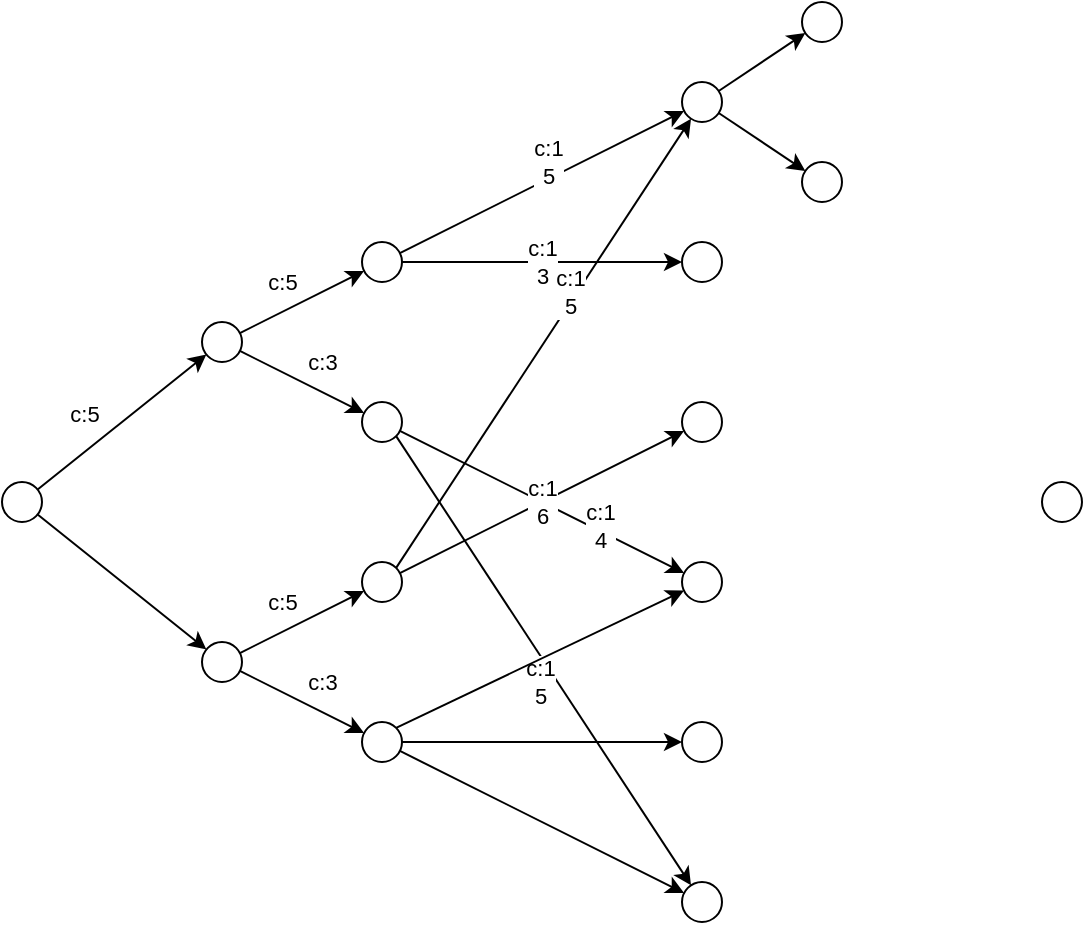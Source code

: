 <mxfile version="20.0.1"><diagram id="JKBXLcar_UTtRfyg1XD9" name="Page-1"><mxGraphModel dx="532" dy="245" grid="1" gridSize="10" guides="1" tooltips="1" connect="1" arrows="1" fold="1" page="1" pageScale="1" pageWidth="827" pageHeight="1169" math="0" shadow="0"><root><mxCell id="0"/><mxCell id="1" parent="0"/><mxCell id="s8j9Shh-c2BjD2cM_9WA-4" value="c:5" style="rounded=0;orthogonalLoop=1;jettySize=auto;html=1;" edge="1" parent="1" source="s8j9Shh-c2BjD2cM_9WA-1" target="s8j9Shh-c2BjD2cM_9WA-2"><mxGeometry x="-0.234" y="15" relative="1" as="geometry"><mxPoint as="offset"/></mxGeometry></mxCell><mxCell id="s8j9Shh-c2BjD2cM_9WA-33" style="edgeStyle=none;rounded=0;orthogonalLoop=1;jettySize=auto;html=1;" edge="1" parent="1" source="s8j9Shh-c2BjD2cM_9WA-1" target="s8j9Shh-c2BjD2cM_9WA-30"><mxGeometry relative="1" as="geometry"/></mxCell><mxCell id="s8j9Shh-c2BjD2cM_9WA-1" value="" style="ellipse;whiteSpace=wrap;html=1;aspect=fixed;" vertex="1" parent="1"><mxGeometry x="190" y="410" width="20" height="20" as="geometry"/></mxCell><mxCell id="s8j9Shh-c2BjD2cM_9WA-7" value="c:5" style="edgeStyle=none;rounded=0;orthogonalLoop=1;jettySize=auto;html=1;" edge="1" parent="1" source="s8j9Shh-c2BjD2cM_9WA-2" target="s8j9Shh-c2BjD2cM_9WA-5"><mxGeometry x="-0.129" y="13" relative="1" as="geometry"><mxPoint as="offset"/></mxGeometry></mxCell><mxCell id="s8j9Shh-c2BjD2cM_9WA-8" value="c:3" style="edgeStyle=none;rounded=0;orthogonalLoop=1;jettySize=auto;html=1;" edge="1" parent="1" source="s8j9Shh-c2BjD2cM_9WA-2" target="s8j9Shh-c2BjD2cM_9WA-6"><mxGeometry x="0.129" y="13" relative="1" as="geometry"><mxPoint as="offset"/></mxGeometry></mxCell><mxCell id="s8j9Shh-c2BjD2cM_9WA-2" value="" style="ellipse;whiteSpace=wrap;html=1;aspect=fixed;" vertex="1" parent="1"><mxGeometry x="290" y="330" width="20" height="20" as="geometry"/></mxCell><mxCell id="s8j9Shh-c2BjD2cM_9WA-14" value="c:1&lt;br&gt;5" style="edgeStyle=none;rounded=0;orthogonalLoop=1;jettySize=auto;html=1;" edge="1" parent="1" source="s8j9Shh-c2BjD2cM_9WA-5" target="s8j9Shh-c2BjD2cM_9WA-9"><mxGeometry x="0.089" y="8" relative="1" as="geometry"><mxPoint as="offset"/></mxGeometry></mxCell><mxCell id="s8j9Shh-c2BjD2cM_9WA-15" value="c:1&lt;br&gt;3" style="edgeStyle=none;rounded=0;orthogonalLoop=1;jettySize=auto;html=1;" edge="1" parent="1" source="s8j9Shh-c2BjD2cM_9WA-5" target="s8j9Shh-c2BjD2cM_9WA-10"><mxGeometry relative="1" as="geometry"/></mxCell><mxCell id="s8j9Shh-c2BjD2cM_9WA-5" value="" style="ellipse;whiteSpace=wrap;html=1;aspect=fixed;" vertex="1" parent="1"><mxGeometry x="370" y="290" width="20" height="20" as="geometry"/></mxCell><mxCell id="s8j9Shh-c2BjD2cM_9WA-19" value="c:1&lt;br&gt;4" style="edgeStyle=none;rounded=0;orthogonalLoop=1;jettySize=auto;html=1;" edge="1" parent="1" source="s8j9Shh-c2BjD2cM_9WA-6" target="s8j9Shh-c2BjD2cM_9WA-12"><mxGeometry x="0.4" y="2" relative="1" as="geometry"><mxPoint as="offset"/></mxGeometry></mxCell><mxCell id="s8j9Shh-c2BjD2cM_9WA-22" value="c:1&lt;br&gt;5" style="edgeStyle=none;rounded=0;orthogonalLoop=1;jettySize=auto;html=1;exitX=1;exitY=1;exitDx=0;exitDy=0;" edge="1" parent="1" source="s8j9Shh-c2BjD2cM_9WA-6" target="s8j9Shh-c2BjD2cM_9WA-17"><mxGeometry x="0.058" y="-7" relative="1" as="geometry"><mxPoint as="offset"/></mxGeometry></mxCell><mxCell id="s8j9Shh-c2BjD2cM_9WA-6" value="" style="ellipse;whiteSpace=wrap;html=1;aspect=fixed;" vertex="1" parent="1"><mxGeometry x="370" y="370" width="20" height="20" as="geometry"/></mxCell><mxCell id="s8j9Shh-c2BjD2cM_9WA-53" style="edgeStyle=none;rounded=0;orthogonalLoop=1;jettySize=auto;html=1;" edge="1" parent="1" source="s8j9Shh-c2BjD2cM_9WA-9" target="s8j9Shh-c2BjD2cM_9WA-51"><mxGeometry relative="1" as="geometry"/></mxCell><mxCell id="s8j9Shh-c2BjD2cM_9WA-54" style="edgeStyle=none;rounded=0;orthogonalLoop=1;jettySize=auto;html=1;" edge="1" parent="1" source="s8j9Shh-c2BjD2cM_9WA-9" target="s8j9Shh-c2BjD2cM_9WA-52"><mxGeometry relative="1" as="geometry"/></mxCell><mxCell id="s8j9Shh-c2BjD2cM_9WA-9" value="" style="ellipse;whiteSpace=wrap;html=1;aspect=fixed;" vertex="1" parent="1"><mxGeometry x="530" y="210" width="20" height="20" as="geometry"/></mxCell><mxCell id="s8j9Shh-c2BjD2cM_9WA-10" value="" style="ellipse;whiteSpace=wrap;html=1;aspect=fixed;" vertex="1" parent="1"><mxGeometry x="530" y="290" width="20" height="20" as="geometry"/></mxCell><mxCell id="s8j9Shh-c2BjD2cM_9WA-11" value="" style="ellipse;whiteSpace=wrap;html=1;aspect=fixed;" vertex="1" parent="1"><mxGeometry x="530" y="370" width="20" height="20" as="geometry"/></mxCell><mxCell id="s8j9Shh-c2BjD2cM_9WA-12" value="" style="ellipse;whiteSpace=wrap;html=1;aspect=fixed;" vertex="1" parent="1"><mxGeometry x="530" y="450" width="20" height="20" as="geometry"/></mxCell><mxCell id="s8j9Shh-c2BjD2cM_9WA-13" value="" style="ellipse;whiteSpace=wrap;html=1;aspect=fixed;" vertex="1" parent="1"><mxGeometry x="530" y="530" width="20" height="20" as="geometry"/></mxCell><mxCell id="s8j9Shh-c2BjD2cM_9WA-17" value="" style="ellipse;whiteSpace=wrap;html=1;aspect=fixed;" vertex="1" parent="1"><mxGeometry x="530" y="610" width="20" height="20" as="geometry"/></mxCell><mxCell id="s8j9Shh-c2BjD2cM_9WA-28" value="c:5" style="edgeStyle=none;rounded=0;orthogonalLoop=1;jettySize=auto;html=1;" edge="1" parent="1" source="s8j9Shh-c2BjD2cM_9WA-30" target="s8j9Shh-c2BjD2cM_9WA-31"><mxGeometry x="-0.129" y="13" relative="1" as="geometry"><mxPoint as="offset"/></mxGeometry></mxCell><mxCell id="s8j9Shh-c2BjD2cM_9WA-29" value="c:3" style="edgeStyle=none;rounded=0;orthogonalLoop=1;jettySize=auto;html=1;" edge="1" parent="1" source="s8j9Shh-c2BjD2cM_9WA-30" target="s8j9Shh-c2BjD2cM_9WA-32"><mxGeometry x="0.129" y="13" relative="1" as="geometry"><mxPoint as="offset"/></mxGeometry></mxCell><mxCell id="s8j9Shh-c2BjD2cM_9WA-30" value="" style="ellipse;whiteSpace=wrap;html=1;aspect=fixed;" vertex="1" parent="1"><mxGeometry x="290" y="490" width="20" height="20" as="geometry"/></mxCell><mxCell id="s8j9Shh-c2BjD2cM_9WA-34" value="c:1&lt;br&gt;5" style="edgeStyle=none;rounded=0;orthogonalLoop=1;jettySize=auto;html=1;exitX=1;exitY=0;exitDx=0;exitDy=0;" edge="1" parent="1" source="s8j9Shh-c2BjD2cM_9WA-31" target="s8j9Shh-c2BjD2cM_9WA-9"><mxGeometry x="0.21" y="3" relative="1" as="geometry"><mxPoint as="offset"/></mxGeometry></mxCell><mxCell id="s8j9Shh-c2BjD2cM_9WA-35" value="c:1&lt;br&gt;6" style="edgeStyle=none;rounded=0;orthogonalLoop=1;jettySize=auto;html=1;" edge="1" parent="1" source="s8j9Shh-c2BjD2cM_9WA-31" target="s8j9Shh-c2BjD2cM_9WA-11"><mxGeometry relative="1" as="geometry"/></mxCell><mxCell id="s8j9Shh-c2BjD2cM_9WA-31" value="" style="ellipse;whiteSpace=wrap;html=1;aspect=fixed;" vertex="1" parent="1"><mxGeometry x="370" y="450" width="20" height="20" as="geometry"/></mxCell><mxCell id="s8j9Shh-c2BjD2cM_9WA-36" style="edgeStyle=none;rounded=0;orthogonalLoop=1;jettySize=auto;html=1;exitX=1;exitY=0;exitDx=0;exitDy=0;" edge="1" parent="1" source="s8j9Shh-c2BjD2cM_9WA-32" target="s8j9Shh-c2BjD2cM_9WA-12"><mxGeometry relative="1" as="geometry"/></mxCell><mxCell id="s8j9Shh-c2BjD2cM_9WA-38" style="edgeStyle=none;rounded=0;orthogonalLoop=1;jettySize=auto;html=1;" edge="1" parent="1" source="s8j9Shh-c2BjD2cM_9WA-32" target="s8j9Shh-c2BjD2cM_9WA-13"><mxGeometry relative="1" as="geometry"/></mxCell><mxCell id="s8j9Shh-c2BjD2cM_9WA-39" style="edgeStyle=none;rounded=0;orthogonalLoop=1;jettySize=auto;html=1;" edge="1" parent="1" source="s8j9Shh-c2BjD2cM_9WA-32" target="s8j9Shh-c2BjD2cM_9WA-17"><mxGeometry relative="1" as="geometry"/></mxCell><mxCell id="s8j9Shh-c2BjD2cM_9WA-32" value="" style="ellipse;whiteSpace=wrap;html=1;aspect=fixed;" vertex="1" parent="1"><mxGeometry x="370" y="530" width="20" height="20" as="geometry"/></mxCell><mxCell id="s8j9Shh-c2BjD2cM_9WA-40" value="" style="ellipse;whiteSpace=wrap;html=1;aspect=fixed;" vertex="1" parent="1"><mxGeometry x="710" y="410" width="20" height="20" as="geometry"/></mxCell><mxCell id="s8j9Shh-c2BjD2cM_9WA-51" value="" style="ellipse;whiteSpace=wrap;html=1;aspect=fixed;" vertex="1" parent="1"><mxGeometry x="590" y="170" width="20" height="20" as="geometry"/></mxCell><mxCell id="s8j9Shh-c2BjD2cM_9WA-52" value="" style="ellipse;whiteSpace=wrap;html=1;aspect=fixed;" vertex="1" parent="1"><mxGeometry x="590" y="250" width="20" height="20" as="geometry"/></mxCell></root></mxGraphModel></diagram></mxfile>